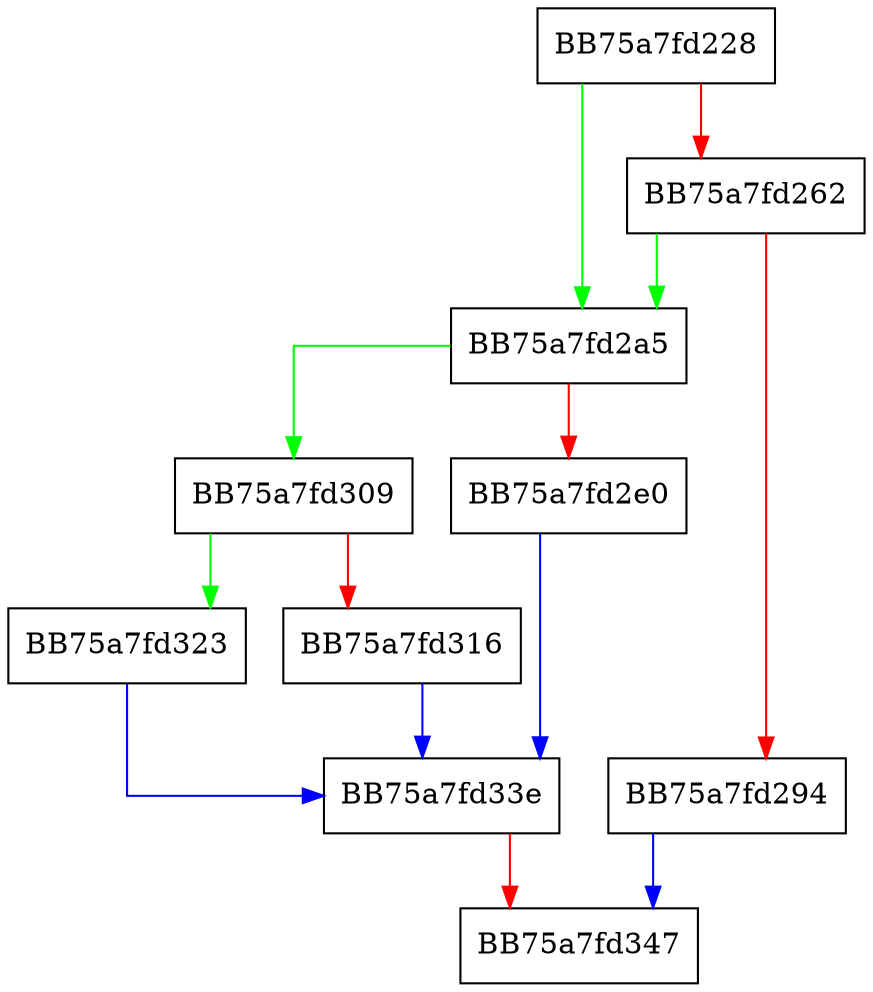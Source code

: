 digraph lookup_collatename {
  node [shape="box"];
  graph [splines=ortho];
  BB75a7fd228 -> BB75a7fd2a5 [color="green"];
  BB75a7fd228 -> BB75a7fd262 [color="red"];
  BB75a7fd262 -> BB75a7fd2a5 [color="green"];
  BB75a7fd262 -> BB75a7fd294 [color="red"];
  BB75a7fd294 -> BB75a7fd347 [color="blue"];
  BB75a7fd2a5 -> BB75a7fd309 [color="green"];
  BB75a7fd2a5 -> BB75a7fd2e0 [color="red"];
  BB75a7fd2e0 -> BB75a7fd33e [color="blue"];
  BB75a7fd309 -> BB75a7fd323 [color="green"];
  BB75a7fd309 -> BB75a7fd316 [color="red"];
  BB75a7fd316 -> BB75a7fd33e [color="blue"];
  BB75a7fd323 -> BB75a7fd33e [color="blue"];
  BB75a7fd33e -> BB75a7fd347 [color="red"];
}